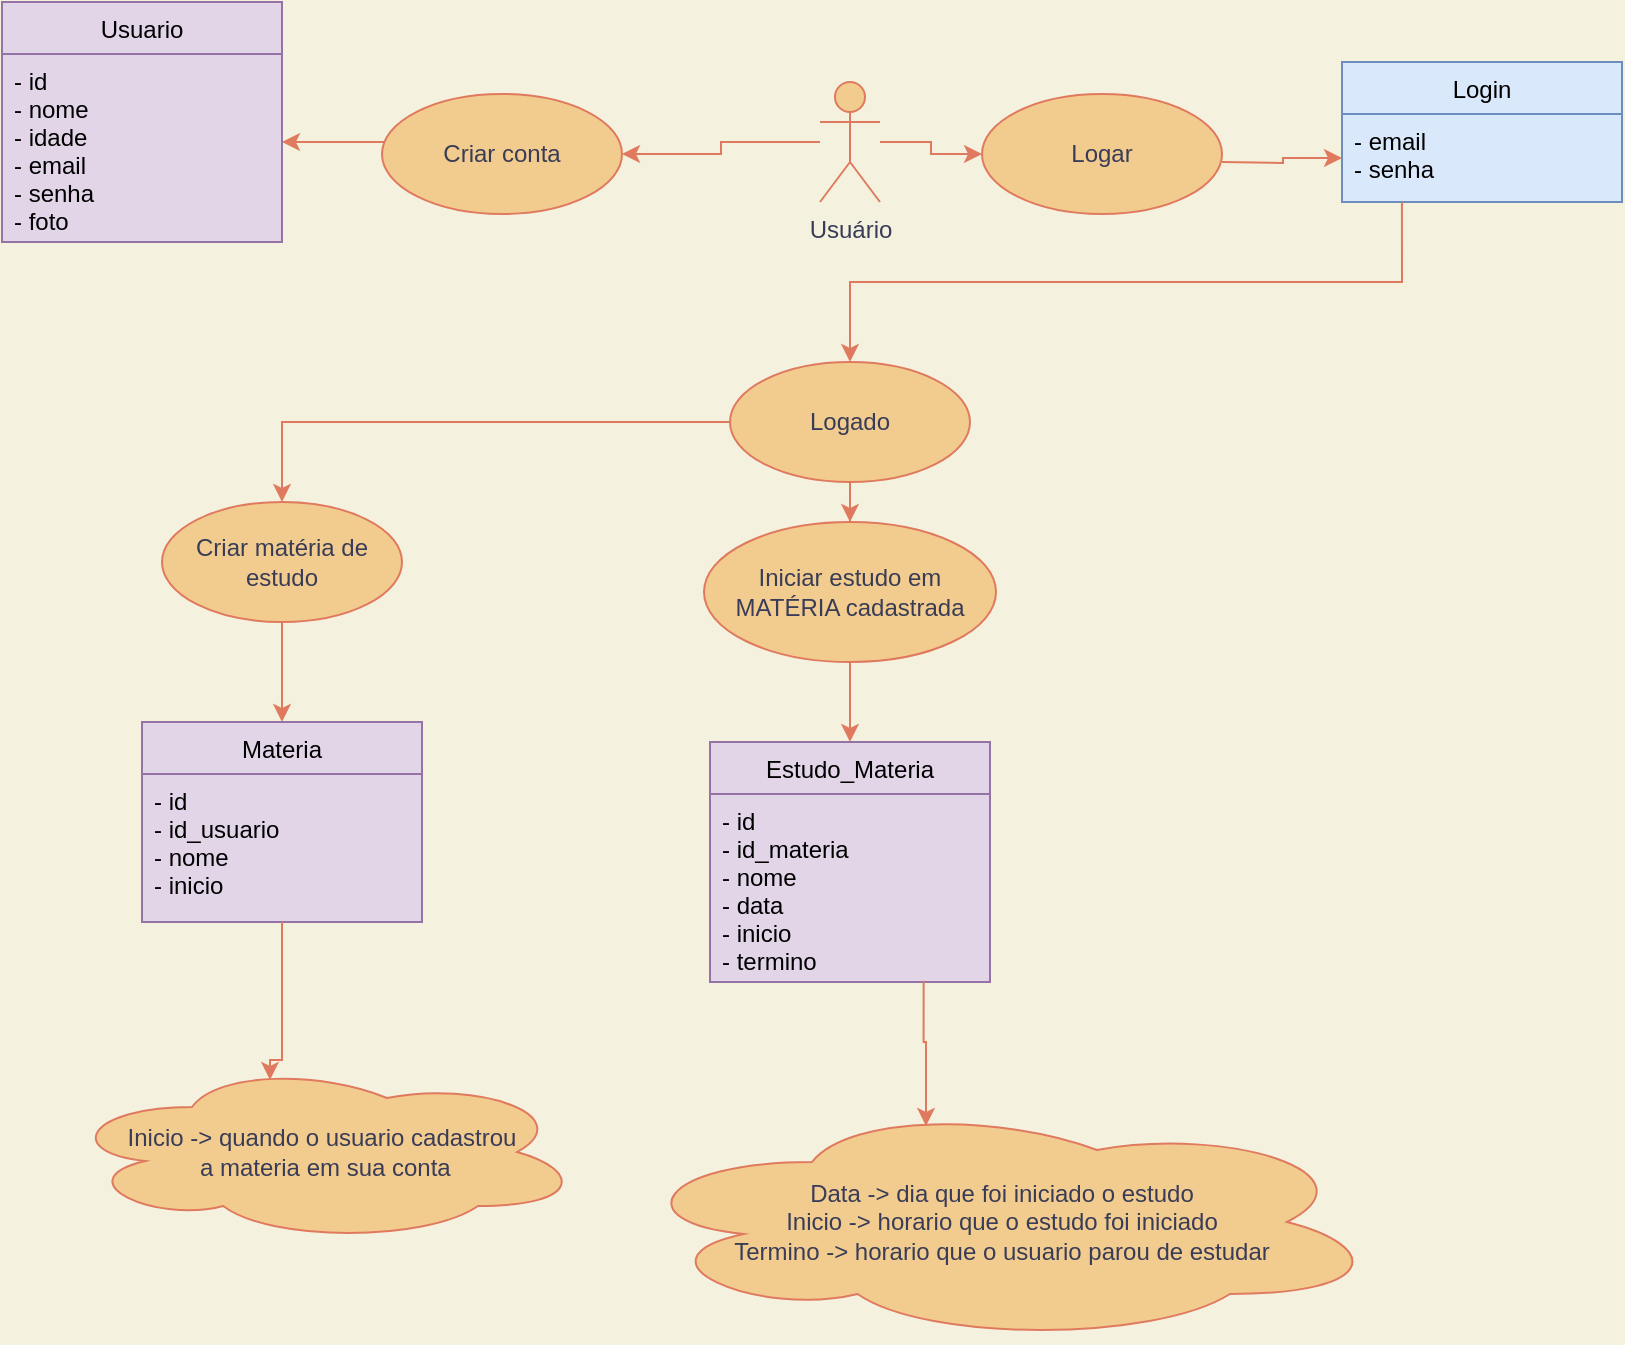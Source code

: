 <mxfile version="20.2.3" type="device"><diagram id="4pFDbu7Jc7UNAWvdJ5TR" name="Página-1"><mxGraphModel dx="1848" dy="567" grid="1" gridSize="10" guides="1" tooltips="1" connect="1" arrows="1" fold="1" page="1" pageScale="1" pageWidth="827" pageHeight="1169" background="#F4F1DE" math="0" shadow="0"><root><mxCell id="0"/><mxCell id="1" parent="0"/><mxCell id="31zam4ILd-0LRwHQZfZi-6" value="" style="edgeStyle=orthogonalEdgeStyle;rounded=0;orthogonalLoop=1;jettySize=auto;html=1;fontColor=#393C56;strokeColor=#E07A5F;fillColor=#F2CC8F;" edge="1" parent="1" source="31zam4ILd-0LRwHQZfZi-1" target="31zam4ILd-0LRwHQZfZi-5"><mxGeometry relative="1" as="geometry"/></mxCell><mxCell id="31zam4ILd-0LRwHQZfZi-8" style="edgeStyle=orthogonalEdgeStyle;rounded=0;orthogonalLoop=1;jettySize=auto;html=1;entryX=0;entryY=0.5;entryDx=0;entryDy=0;fontColor=#393C56;strokeColor=#E07A5F;fillColor=#F2CC8F;" edge="1" parent="1" source="31zam4ILd-0LRwHQZfZi-1" target="31zam4ILd-0LRwHQZfZi-7"><mxGeometry relative="1" as="geometry"/></mxCell><mxCell id="31zam4ILd-0LRwHQZfZi-1" value="Usuário" style="shape=umlActor;verticalLabelPosition=bottom;verticalAlign=top;html=1;fillColor=#F2CC8F;strokeColor=#E07A5F;fontColor=#393C56;" vertex="1" parent="1"><mxGeometry x="399" y="60" width="30" height="60" as="geometry"/></mxCell><mxCell id="31zam4ILd-0LRwHQZfZi-13" style="edgeStyle=orthogonalEdgeStyle;rounded=0;orthogonalLoop=1;jettySize=auto;html=1;fontColor=#393C56;strokeColor=#E07A5F;fillColor=#F2CC8F;" edge="1" parent="1" source="31zam4ILd-0LRwHQZfZi-5" target="31zam4ILd-0LRwHQZfZi-10"><mxGeometry relative="1" as="geometry"><Array as="points"><mxPoint x="140" y="90"/><mxPoint x="140" y="90"/></Array></mxGeometry></mxCell><mxCell id="31zam4ILd-0LRwHQZfZi-5" value="Criar conta" style="ellipse;whiteSpace=wrap;html=1;verticalAlign=middle;fillColor=#F2CC8F;strokeColor=#E07A5F;fontColor=#393C56;" vertex="1" parent="1"><mxGeometry x="180" y="66" width="120" height="60" as="geometry"/></mxCell><mxCell id="31zam4ILd-0LRwHQZfZi-17" style="edgeStyle=orthogonalEdgeStyle;rounded=0;orthogonalLoop=1;jettySize=auto;html=1;entryX=0;entryY=0.5;entryDx=0;entryDy=0;fontColor=#393C56;strokeColor=#E07A5F;fillColor=#F2CC8F;" edge="1" parent="1" target="31zam4ILd-0LRwHQZfZi-15"><mxGeometry relative="1" as="geometry"><mxPoint x="600" y="100" as="sourcePoint"/></mxGeometry></mxCell><mxCell id="31zam4ILd-0LRwHQZfZi-7" value="Logar" style="ellipse;whiteSpace=wrap;html=1;verticalAlign=middle;fillColor=#F2CC8F;strokeColor=#E07A5F;fontColor=#393C56;" vertex="1" parent="1"><mxGeometry x="480" y="66" width="120" height="60" as="geometry"/></mxCell><mxCell id="31zam4ILd-0LRwHQZfZi-9" value="Usuario" style="swimlane;fontStyle=0;childLayout=stackLayout;horizontal=1;startSize=26;fillColor=#e1d5e7;horizontalStack=0;resizeParent=1;resizeParentMax=0;resizeLast=0;collapsible=1;marginBottom=0;strokeColor=#9673a6;" vertex="1" parent="1"><mxGeometry x="-10" y="20" width="140" height="120" as="geometry"/></mxCell><mxCell id="31zam4ILd-0LRwHQZfZi-10" value="- id&#10;- nome&#10;- idade&#10;- email&#10;- senha&#10;- foto" style="text;strokeColor=#9673a6;fillColor=#e1d5e7;align=left;verticalAlign=top;spacingLeft=4;spacingRight=4;overflow=hidden;rotatable=0;points=[[0,0.5],[1,0.5]];portConstraint=eastwest;" vertex="1" parent="31zam4ILd-0LRwHQZfZi-9"><mxGeometry y="26" width="140" height="94" as="geometry"/></mxCell><mxCell id="31zam4ILd-0LRwHQZfZi-14" value="Login" style="swimlane;fontStyle=0;childLayout=stackLayout;horizontal=1;startSize=26;fillColor=#dae8fc;horizontalStack=0;resizeParent=1;resizeParentMax=0;resizeLast=0;collapsible=1;marginBottom=0;strokeColor=#6c8ebf;" vertex="1" parent="1"><mxGeometry x="660" y="50" width="140" height="70" as="geometry"/></mxCell><mxCell id="31zam4ILd-0LRwHQZfZi-15" value="- email&#10;- senha" style="text;strokeColor=#6c8ebf;fillColor=#dae8fc;align=left;verticalAlign=top;spacingLeft=4;spacingRight=4;overflow=hidden;rotatable=0;points=[[0,0.5],[1,0.5]];portConstraint=eastwest;" vertex="1" parent="31zam4ILd-0LRwHQZfZi-14"><mxGeometry y="26" width="140" height="44" as="geometry"/></mxCell><mxCell id="31zam4ILd-0LRwHQZfZi-18" style="edgeStyle=orthogonalEdgeStyle;rounded=0;orthogonalLoop=1;jettySize=auto;html=1;fontColor=#393C56;strokeColor=#E07A5F;fillColor=#F2CC8F;exitX=0.214;exitY=1;exitDx=0;exitDy=0;exitPerimeter=0;" edge="1" parent="1" source="31zam4ILd-0LRwHQZfZi-15" target="31zam4ILd-0LRwHQZfZi-19"><mxGeometry relative="1" as="geometry"><mxPoint x="680" y="200" as="targetPoint"/><Array as="points"/></mxGeometry></mxCell><mxCell id="31zam4ILd-0LRwHQZfZi-21" value="" style="edgeStyle=orthogonalEdgeStyle;rounded=0;orthogonalLoop=1;jettySize=auto;html=1;fontColor=#393C56;strokeColor=#E07A5F;fillColor=#F2CC8F;" edge="1" parent="1" source="31zam4ILd-0LRwHQZfZi-19" target="31zam4ILd-0LRwHQZfZi-20"><mxGeometry relative="1" as="geometry"/></mxCell><mxCell id="31zam4ILd-0LRwHQZfZi-35" value="" style="edgeStyle=orthogonalEdgeStyle;rounded=0;orthogonalLoop=1;jettySize=auto;html=1;fontColor=#393C56;strokeColor=#E07A5F;fillColor=#F2CC8F;" edge="1" parent="1" source="31zam4ILd-0LRwHQZfZi-19" target="31zam4ILd-0LRwHQZfZi-34"><mxGeometry relative="1" as="geometry"/></mxCell><mxCell id="31zam4ILd-0LRwHQZfZi-19" value="Logado" style="ellipse;whiteSpace=wrap;html=1;verticalAlign=middle;fillColor=#F2CC8F;strokeColor=#E07A5F;fontColor=#393C56;" vertex="1" parent="1"><mxGeometry x="354" y="200" width="120" height="60" as="geometry"/></mxCell><mxCell id="31zam4ILd-0LRwHQZfZi-33" style="edgeStyle=orthogonalEdgeStyle;rounded=0;orthogonalLoop=1;jettySize=auto;html=1;entryX=0.5;entryY=0;entryDx=0;entryDy=0;fontColor=#393C56;strokeColor=#E07A5F;fillColor=#F2CC8F;" edge="1" parent="1" source="31zam4ILd-0LRwHQZfZi-20" target="31zam4ILd-0LRwHQZfZi-31"><mxGeometry relative="1" as="geometry"/></mxCell><mxCell id="31zam4ILd-0LRwHQZfZi-20" value="Criar matéria de estudo" style="ellipse;whiteSpace=wrap;html=1;verticalAlign=middle;fillColor=#F2CC8F;strokeColor=#E07A5F;fontColor=#393C56;" vertex="1" parent="1"><mxGeometry x="70" y="270" width="120" height="60" as="geometry"/></mxCell><mxCell id="31zam4ILd-0LRwHQZfZi-31" value="Materia" style="swimlane;fontStyle=0;childLayout=stackLayout;horizontal=1;startSize=26;fillColor=#e1d5e7;horizontalStack=0;resizeParent=1;resizeParentMax=0;resizeLast=0;collapsible=1;marginBottom=0;strokeColor=#9673a6;" vertex="1" parent="1"><mxGeometry x="60" y="380" width="140" height="100" as="geometry"/></mxCell><mxCell id="31zam4ILd-0LRwHQZfZi-32" value="- id&#10;- id_usuario&#10;- nome&#10;- inicio" style="text;strokeColor=#9673a6;fillColor=#e1d5e7;align=left;verticalAlign=top;spacingLeft=4;spacingRight=4;overflow=hidden;rotatable=0;points=[[0,0.5],[1,0.5]];portConstraint=eastwest;" vertex="1" parent="31zam4ILd-0LRwHQZfZi-31"><mxGeometry y="26" width="140" height="74" as="geometry"/></mxCell><mxCell id="31zam4ILd-0LRwHQZfZi-37" value="" style="edgeStyle=orthogonalEdgeStyle;rounded=0;orthogonalLoop=1;jettySize=auto;html=1;fontColor=#393C56;strokeColor=#E07A5F;fillColor=#F2CC8F;entryX=0.5;entryY=0;entryDx=0;entryDy=0;" edge="1" parent="1" source="31zam4ILd-0LRwHQZfZi-34" target="31zam4ILd-0LRwHQZfZi-38"><mxGeometry relative="1" as="geometry"><mxPoint x="414" y="435" as="targetPoint"/></mxGeometry></mxCell><mxCell id="31zam4ILd-0LRwHQZfZi-34" value="Iniciar estudo em MATÉRIA cadastrada" style="ellipse;whiteSpace=wrap;html=1;verticalAlign=middle;fillColor=#F2CC8F;strokeColor=#E07A5F;fontColor=#393C56;" vertex="1" parent="1"><mxGeometry x="341" y="280" width="146" height="70" as="geometry"/></mxCell><mxCell id="31zam4ILd-0LRwHQZfZi-38" value="Estudo_Materia" style="swimlane;fontStyle=0;childLayout=stackLayout;horizontal=1;startSize=26;fillColor=#e1d5e7;horizontalStack=0;resizeParent=1;resizeParentMax=0;resizeLast=0;collapsible=1;marginBottom=0;strokeColor=#9673a6;" vertex="1" parent="1"><mxGeometry x="344" y="390" width="140" height="120" as="geometry"/></mxCell><mxCell id="31zam4ILd-0LRwHQZfZi-39" value="- id&#10;- id_materia&#10;- nome&#10;- data&#10;- inicio&#10;- termino" style="text;strokeColor=#9673a6;fillColor=#e1d5e7;align=left;verticalAlign=top;spacingLeft=4;spacingRight=4;overflow=hidden;rotatable=0;points=[[0,0.5],[1,0.5]];portConstraint=eastwest;" vertex="1" parent="31zam4ILd-0LRwHQZfZi-38"><mxGeometry y="26" width="140" height="94" as="geometry"/></mxCell><mxCell id="31zam4ILd-0LRwHQZfZi-46" value="Data -&amp;gt; dia que foi iniciado o estudo&lt;br&gt;Inicio -&amp;gt; horario que o estudo foi iniciado&lt;br&gt;Termino -&amp;gt; horario que o usuario parou de estudar" style="ellipse;shape=cloud;whiteSpace=wrap;html=1;verticalAlign=middle;fillColor=#F2CC8F;strokeColor=#E07A5F;fontColor=#393C56;" vertex="1" parent="1"><mxGeometry x="300" y="570" width="380" height="120" as="geometry"/></mxCell><mxCell id="31zam4ILd-0LRwHQZfZi-48" style="edgeStyle=orthogonalEdgeStyle;rounded=0;orthogonalLoop=1;jettySize=auto;html=1;entryX=0.4;entryY=0.1;entryDx=0;entryDy=0;entryPerimeter=0;fontColor=#393C56;strokeColor=#E07A5F;fillColor=#F2CC8F;exitX=0.763;exitY=0.994;exitDx=0;exitDy=0;exitPerimeter=0;" edge="1" parent="1" source="31zam4ILd-0LRwHQZfZi-39" target="31zam4ILd-0LRwHQZfZi-46"><mxGeometry relative="1" as="geometry"><mxPoint x="660.0" y="458.059" as="sourcePoint"/></mxGeometry></mxCell><mxCell id="31zam4ILd-0LRwHQZfZi-49" value="Inicio -&amp;gt; quando o usuario cadastrou&lt;br&gt;&amp;nbsp;a materia em sua conta" style="ellipse;shape=cloud;whiteSpace=wrap;html=1;verticalAlign=middle;fillColor=#F2CC8F;strokeColor=#E07A5F;fontColor=#393C56;" vertex="1" parent="1"><mxGeometry x="20" y="550" width="260" height="90" as="geometry"/></mxCell><mxCell id="31zam4ILd-0LRwHQZfZi-50" style="edgeStyle=orthogonalEdgeStyle;rounded=0;orthogonalLoop=1;jettySize=auto;html=1;entryX=0.4;entryY=0.1;entryDx=0;entryDy=0;entryPerimeter=0;fontColor=#393C56;strokeColor=#E07A5F;fillColor=#F2CC8F;" edge="1" parent="1" source="31zam4ILd-0LRwHQZfZi-32" target="31zam4ILd-0LRwHQZfZi-49"><mxGeometry relative="1" as="geometry"><Array as="points"><mxPoint x="130" y="549"/></Array></mxGeometry></mxCell></root></mxGraphModel></diagram></mxfile>
